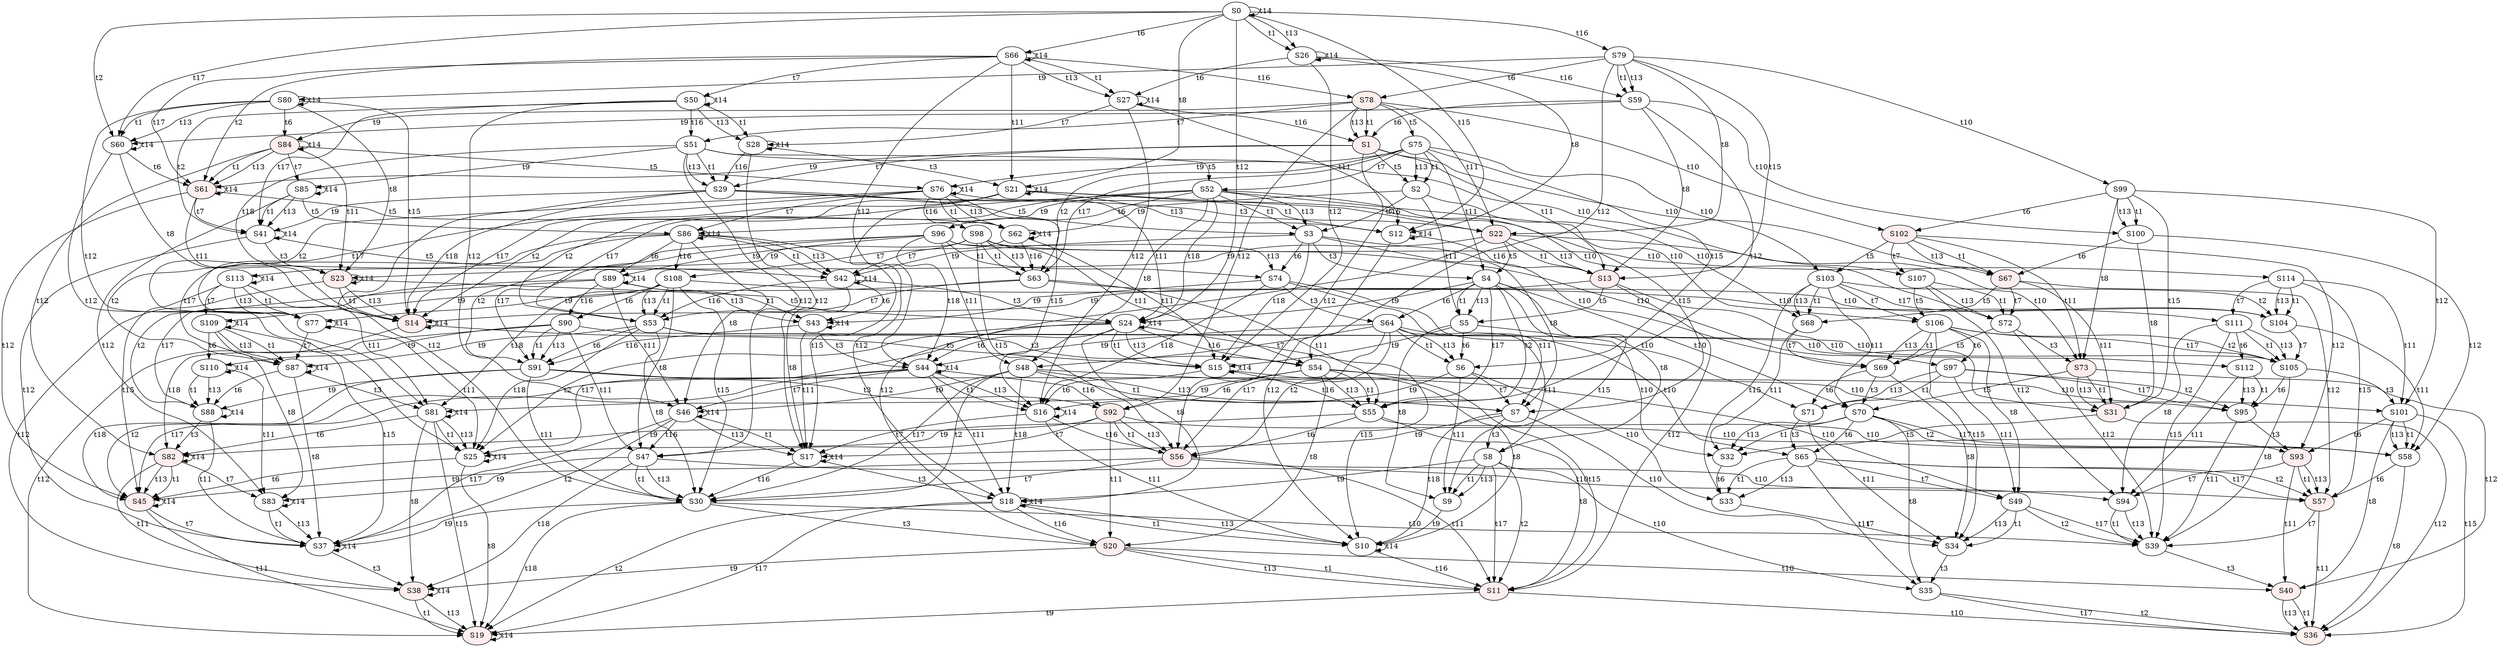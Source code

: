 digraph "SCdebug/41" {
node [fillcolor="#FFFFFF"]; S54 ;
node [fillcolor="#FFFFFF"]; S52 ;
node [fillcolor="#FFFFFF"]; S48 ;
node [fillcolor="#FFFFFF"]; S47 ;
node [style=filled fillcolor="#FFEEEE"]; S20 ;
node [fillcolor="#FFFFFF"]; S4 ;
node [fillcolor="#FFFFFF"]; S8 ;
node [fillcolor="#FFFFFF"]; S108 ;
node [fillcolor="#FFFFFF"]; S46 ;
node [style=filled fillcolor="#FFEEEE"]; S38 ;
node [fillcolor="#FFFFFF"]; S24 ;
node [fillcolor="#FFFFFF"]; S18 ;
node [fillcolor="#FFFFFF"]; S81 ;
node [fillcolor="#FFFFFF"]; S83 ;
node [fillcolor="#FFFFFF"]; S86 ;
node [fillcolor="#FFFFFF"]; S109 ;
node [fillcolor="#FFFFFF"]; S49 ;
node [style=filled fillcolor="#FFEEEE"]; S40 ;
node [fillcolor="#FFFFFF"]; S35 ;
node [fillcolor="#FFFFFF"]; S70 ;
node [fillcolor="#FFFFFF"]; S94 ;
node [fillcolor="#FFFFFF"]; S101 ;
node [fillcolor="#FFFFFF"]; S106 ;
node [fillcolor="#FFFFFF"]; S111 ;
node [style=filled fillcolor="#FFEEEE"]; S1 ;
node [style=filled fillcolor="#FFEEEE"]; S61 ;
node [fillcolor="#FFFFFF"]; S27 ;
node [style=filled fillcolor="#FFEEEE"]; S67 ;
node [fillcolor="#FFFFFF"]; S59 ;
node [fillcolor="#FFFFFF"]; S29 ;
node [style=filled fillcolor="#FFEEEE"]; S13 ;
node [fillcolor="#FFFFFF"]; S60 ;
node [fillcolor="#FFFFFF"]; S41 ;
node [fillcolor="#FFFFFF"]; S28 ;
node [fillcolor="#FFFFFF"]; S26 ;
node [fillcolor="#FFFFFF"]; S12 ;
node [style=filled fillcolor="#FFEEEE"]; S14 ;
node [style=filled fillcolor="#FFEEEE"]; S31 ;
node [fillcolor="#FFFFFF"]; S72 ;
node [fillcolor="#FFFFFF"]; S100 ;
node [style=filled fillcolor="#FFEEEE"]; S78 ;
node [fillcolor="#FFFFFF"]; S66 ;
node [style=filled fillcolor="#FFEEEE"]; S84 ;
node [style=filled fillcolor="#FFEEEE"]; S102 ;
node [fillcolor="#FFFFFF"]; S51 ;
node [style=filled fillcolor="#FFEEEE"]; S22 ;
node [fillcolor="#FFFFFF"]; S79 ;
node [fillcolor="#FFFFFF"]; S50 ;
node [style=filled fillcolor="#FFEEEE"]; S23 ;
node [fillcolor="#FFFFFF"]; S21 ;
node [fillcolor="#FFFFFF"]; S0 ;
node [fillcolor="#FFFFFF"]; S80 ;
node [fillcolor="#FFFFFF"]; S85 ;
node [style=filled fillcolor="#FFEEEE"]; S73 ;
node [fillcolor="#FFFFFF"]; S99 ;
node [fillcolor="#FFFFFF"]; S107 ;
node [fillcolor="#FFFFFF"]; S63 ;
node [style=filled fillcolor="#FFEEEE"]; S56 ;
node [fillcolor="#FFFFFF"]; S2 ;
node [fillcolor="#FFFFFF"]; S6 ;
node [fillcolor="#FFFFFF"]; S74 ;
node [fillcolor="#FFFFFF"]; S91 ;
node [fillcolor="#FFFFFF"]; S62 ;
node [style=filled fillcolor="#FFEEEE"]; S45 ;
node [fillcolor="#FFFFFF"]; S43 ;
node [fillcolor="#FFFFFF"]; S16 ;
node [fillcolor="#FFFFFF"]; S77 ;
node [fillcolor="#FFFFFF"]; S88 ;
node [style=filled fillcolor="#FFEEEE"]; S57 ;
node [fillcolor="#FFFFFF"]; S33 ;
node [fillcolor="#FFFFFF"]; S68 ;
node [fillcolor="#FFFFFF"]; S71 ;
node [fillcolor="#FFFFFF"]; S95 ;
node [fillcolor="#FFFFFF"]; S104 ;
node [fillcolor="#FFFFFF"]; S55 ;
node [fillcolor="#FFFFFF"]; S53 ;
node [fillcolor="#FFFFFF"]; S30 ;
node [fillcolor="#FFFFFF"]; S3 ;
node [fillcolor="#FFFFFF"]; S5 ;
node [fillcolor="#FFFFFF"]; S7 ;
node [fillcolor="#FFFFFF"]; S9 ;
node [style=filled fillcolor="#FFEEEE"]; S11 ;
node [fillcolor="#FFFFFF"]; S42 ;
node [fillcolor="#FFFFFF"]; S37 ;
node [fillcolor="#FFFFFF"]; S25 ;
node [fillcolor="#FFFFFF"]; S10 ;
node [fillcolor="#FFFFFF"]; S15 ;
node [fillcolor="#FFFFFF"]; S17 ;
node [style=filled fillcolor="#FFEEEE"]; S19 ;
node [fillcolor="#FFFFFF"]; S87 ;
node [fillcolor="#FFFFFF"]; S58 ;
node [fillcolor="#FFFFFF"]; S39 ;
node [style=filled fillcolor="#FFEEEE"]; S36 ;
node [fillcolor="#FFFFFF"]; S34 ;
node [fillcolor="#FFFFFF"]; S32 ;
node [fillcolor="#FFFFFF"]; S69 ;
node [fillcolor="#FFFFFF"]; S105 ;
node [fillcolor="#FFFFFF"]; S64 ;
node [fillcolor="#FFFFFF"]; S75 ;
node [fillcolor="#FFFFFF"]; S90 ;
node [style=filled fillcolor="#FFEEEE"]; S92 ;
node [fillcolor="#FFFFFF"]; S96 ;
node [fillcolor="#FFFFFF"]; S98 ;
node [fillcolor="#FFFFFF"]; S44 ;
node [fillcolor="#FFFFFF"]; S76 ;
node [style=filled fillcolor="#FFEEEE"]; S82 ;
node [fillcolor="#FFFFFF"]; S89 ;
node [fillcolor="#FFFFFF"]; S110 ;
node [fillcolor="#FFFFFF"]; S113 ;
node [fillcolor="#FFFFFF"]; S65 ;
node [style=filled fillcolor="#FFEEEE"]; S93 ;
node [fillcolor="#FFFFFF"]; S97 ;
node [fillcolor="#FFFFFF"]; S103 ;
node [fillcolor="#FFFFFF"]; S112 ;
node [fillcolor="#FFFFFF"]; S114 ;
S54 -> S92 [label=t6]
S54 -> S55 [label=t1]
S54 -> S55 [label=t13]
S54 -> S11 [label=t15]
S54 -> S101 [label=t10]
S54 -> S81 [label=t9]
S54 -> S20 [label=t8]
S52 -> S96 [label=t6]
S52 -> S53 [label=t2]
S52 -> S53 [label=t17]
S52 -> S3 [label=t1]
S52 -> S3 [label=t13]
S52 -> S7 [label=t15]
S52 -> S106 [label=t10]
S52 -> S24 [label=t18]
S52 -> S86 [label=t9]
S52 -> S48 [label=t8]
S48 -> S30 [label=t2]
S48 -> S30 [label=t17]
S48 -> S7 [label=t1]
S48 -> S7 [label=t13]
S48 -> S49 [label=t10]
S48 -> S46 [label=t9]
S48 -> S18 [label=t18]
S47 -> S30 [label=t1]
S47 -> S30 [label=t13]
S47 -> S94 [label=t10]
S47 -> S38 [label=t18]
S47 -> S83 [label=t9]
S20 -> S11 [label=t1]
S20 -> S11 [label=t13]
S20 -> S40 [label=t10]
S20 -> S38 [label=t9]
S4 -> S64 [label=t6]
S4 -> S55 [label=t2]
S4 -> S55 [label=t17]
S4 -> S5 [label=t1]
S4 -> S5 [label=t13]
S4 -> S9 [label=t15]
S4 -> S70 [label=t10]
S4 -> S24 [label=t9]
S4 -> S8 [label=t8]
S8 -> S9 [label=t1]
S8 -> S9 [label=t13]
S8 -> S11 [label=t2]
S8 -> S11 [label=t17]
S8 -> S35 [label=t10]
S8 -> S18 [label=t9]
S108 -> S90 [label=t6]
S108 -> S53 [label=t1]
S108 -> S53 [label=t13]
S108 -> S30 [label=t15]
S108 -> S111 [label=t10]
S108 -> S81 [label=t18]
S108 -> S109 [label=t9]
S108 -> S47 [label=t8]
S46 -> S37 [label=t2]
S46 -> S37 [label=t17]
S46 -> S17 [label=t1]
S46 -> S17 [label=t13]
S46 -> S46 [label=t14]
S46 -> S47 [label=t16]
S38 -> S19 [label=t1]
S38 -> S19 [label=t13]
S38 -> S38 [label=t14]
S24 -> S44 [label=t6]
S24 -> S25 [label=t2]
S24 -> S25 [label=t17]
S24 -> S10 [label=t15]
S24 -> S15 [label=t1]
S24 -> S15 [label=t13]
S24 -> S18 [label=t8]
S24 -> S24 [label=t14]
S24 -> S54 [label=t16]
S18 -> S10 [label=t1]
S18 -> S10 [label=t13]
S18 -> S19 [label=t2]
S18 -> S19 [label=t17]
S18 -> S18 [label=t14]
S18 -> S20 [label=t16]
S81 -> S82 [label=t6]
S81 -> S25 [label=t1]
S81 -> S25 [label=t13]
S81 -> S19 [label=t15]
S81 -> S38 [label=t8]
S81 -> S81 [label=t14]
S83 -> S37 [label=t1]
S83 -> S37 [label=t13]
S83 -> S83 [label=t14]
S86 -> S89 [label=t6]
S86 -> S42 [label=t1]
S86 -> S42 [label=t13]
S86 -> S17 [label=t15]
S86 -> S87 [label=t2]
S86 -> S87 [label=t17]
S86 -> S46 [label=t8]
S86 -> S86 [label=t14]
S86 -> S108 [label=t16]
S109 -> S110 [label=t6]
S109 -> S37 [label=t15]
S109 -> S87 [label=t1]
S109 -> S87 [label=t13]
S109 -> S83 [label=t8]
S109 -> S109 [label=t14]
S49 -> S39 [label=t2]
S49 -> S39 [label=t17]
S49 -> S34 [label=t1]
S49 -> S34 [label=t13]
S40 -> S36 [label=t1]
S40 -> S36 [label=t13]
S35 -> S36 [label=t2]
S35 -> S36 [label=t17]
S70 -> S65 [label=t6]
S70 -> S58 [label=t2]
S70 -> S58 [label=t17]
S70 -> S32 [label=t1]
S70 -> S32 [label=t13]
S70 -> S35 [label=t8]
S94 -> S39 [label=t1]
S94 -> S39 [label=t13]
S101 -> S93 [label=t6]
S101 -> S58 [label=t1]
S101 -> S58 [label=t13]
S101 -> S36 [label=t15]
S101 -> S40 [label=t8]
S106 -> S97 [label=t6]
S106 -> S34 [label=t15]
S106 -> S69 [label=t1]
S106 -> S69 [label=t13]
S106 -> S105 [label=t2]
S106 -> S105 [label=t17]
S106 -> S49 [label=t8]
S111 -> S112 [label=t6]
S111 -> S39 [label=t15]
S111 -> S105 [label=t1]
S111 -> S105 [label=t13]
S111 -> S94 [label=t8]
S1 -> S56 [label=t12]
S1 -> S2 [label=t5]
S1 -> S29 [label=t7]
S1 -> S13 [label=t11]
S1 -> S67 [label=t10]
S1 -> S61 [label=t9]
S61 -> S62 [label=t5]
S61 -> S45 [label=t12]
S61 -> S41 [label=t7]
S61 -> S14 [label=t11]
S61 -> S61 [label=t14]
S27 -> S16 [label=t12]
S27 -> S28 [label=t7]
S27 -> S12 [label=t11]
S27 -> S27 [label=t14]
S27 -> S1 [label=t16]
S67 -> S57 [label=t12]
S67 -> S68 [label=t5]
S67 -> S31 [label=t11]
S67 -> S72 [label=t7]
S59 -> S55 [label=t12]
S59 -> S100 [label=t10]
S59 -> S60 [label=t9]
S59 -> S1 [label=t6]
S59 -> S13 [label=t8]
S29 -> S30 [label=t12]
S29 -> S3 [label=t5]
S29 -> S22 [label=t3]
S29 -> S72 [label=t10]
S29 -> S41 [label=t9]
S29 -> S14 [label=t18]
S13 -> S5 [label=t5]
S13 -> S11 [label=t12]
S13 -> S31 [label=t10]
S13 -> S14 [label=t9]
S60 -> S25 [label=t12]
S60 -> S61 [label=t6]
S60 -> S14 [label=t8]
S60 -> S60 [label=t14]
S41 -> S42 [label=t5]
S41 -> S37 [label=t12]
S41 -> S23 [label=t3]
S41 -> S41 [label=t14]
S28 -> S17 [label=t12]
S28 -> S21 [label=t3]
S28 -> S28 [label=t14]
S28 -> S29 [label=t16]
S26 -> S15 [label=t12]
S26 -> S27 [label=t6]
S26 -> S12 [label=t8]
S26 -> S26 [label=t14]
S26 -> S59 [label=t16]
S12 -> S10 [label=t12]
S12 -> S12 [label=t14]
S12 -> S13 [label=t16]
S14 -> S15 [label=t5]
S14 -> S19 [label=t12]
S14 -> S14 [label=t14]
S31 -> S36 [label=t12]
S31 -> S32 [label=t5]
S72 -> S39 [label=t12]
S72 -> S69 [label=t5]
S72 -> S73 [label=t3]
S100 -> S58 [label=t12]
S100 -> S31 [label=t8]
S100 -> S67 [label=t6]
S78 -> S75 [label=t5]
S78 -> S92 [label=t12]
S78 -> S51 [label=t7]
S78 -> S22 [label=t11]
S78 -> S102 [label=t10]
S78 -> S84 [label=t9]
S78 -> S1 [label=t1]
S78 -> S1 [label=t13]
S66 -> S44 [label=t12]
S66 -> S50 [label=t7]
S66 -> S21 [label=t11]
S66 -> S27 [label=t1]
S66 -> S61 [label=t2]
S66 -> S27 [label=t13]
S66 -> S61 [label=t17]
S66 -> S66 [label=t14]
S66 -> S78 [label=t16]
S84 -> S76 [label=t5]
S84 -> S82 [label=t12]
S84 -> S23 [label=t11]
S84 -> S85 [label=t7]
S84 -> S61 [label=t1]
S84 -> S61 [label=t13]
S84 -> S84 [label=t14]
S102 -> S93 [label=t12]
S102 -> S103 [label=t5]
S102 -> S73 [label=t11]
S102 -> S107 [label=t7]
S102 -> S67 [label=t1]
S102 -> S67 [label=t13]
S51 -> S107 [label=t10]
S51 -> S23 [label=t18]
S51 -> S85 [label=t9]
S51 -> S29 [label=t1]
S51 -> S29 [label=t13]
S51 -> S52 [label=t5]
S51 -> S47 [label=t12]
S22 -> S73 [label=t10]
S22 -> S23 [label=t9]
S22 -> S13 [label=t1]
S22 -> S13 [label=t13]
S22 -> S4 [label=t5]
S22 -> S20 [label=t12]
S79 -> S99 [label=t10]
S79 -> S80 [label=t9]
S79 -> S22 [label=t8]
S79 -> S59 [label=t1]
S79 -> S59 [label=t13]
S79 -> S13 [label=t15]
S79 -> S54 [label=t12]
S79 -> S78 [label=t6]
S50 -> S28 [label=t1]
S50 -> S41 [label=t2]
S50 -> S28 [label=t13]
S50 -> S41 [label=t17]
S50 -> S46 [label=t12]
S50 -> S50 [label=t14]
S50 -> S51 [label=t16]
S23 -> S14 [label=t1]
S23 -> S14 [label=t13]
S23 -> S24 [label=t5]
S23 -> S38 [label=t12]
S23 -> S23 [label=t14]
S21 -> S12 [label=t1]
S21 -> S14 [label=t2]
S21 -> S12 [label=t13]
S21 -> S14 [label=t17]
S21 -> S18 [label=t12]
S21 -> S21 [label=t14]
S21 -> S22 [label=t16]
S0 -> S21 [label=t8]
S0 -> S26 [label=t1]
S0 -> S60 [label=t2]
S0 -> S26 [label=t13]
S0 -> S12 [label=t15]
S0 -> S60 [label=t17]
S0 -> S24 [label=t12]
S0 -> S66 [label=t6]
S0 -> S0 [label=t14]
S0 -> S79 [label=t16]
S80 -> S23 [label=t8]
S80 -> S60 [label=t1]
S80 -> S60 [label=t13]
S80 -> S14 [label=t15]
S80 -> S81 [label=t12]
S80 -> S84 [label=t6]
S80 -> S80 [label=t14]
S85 -> S41 [label=t1]
S85 -> S41 [label=t13]
S85 -> S86 [label=t5]
S85 -> S83 [label=t12]
S85 -> S85 [label=t14]
S73 -> S31 [label=t1]
S73 -> S31 [label=t13]
S73 -> S70 [label=t5]
S73 -> S40 [label=t12]
S99 -> S73 [label=t8]
S99 -> S100 [label=t1]
S99 -> S100 [label=t13]
S99 -> S31 [label=t15]
S99 -> S101 [label=t12]
S99 -> S102 [label=t6]
S107 -> S72 [label=t1]
S107 -> S72 [label=t13]
S107 -> S106 [label=t5]
S107 -> S94 [label=t12]
S63 -> S55 [label=t11]
S63 -> S53 [label=t7]
S63 -> S104 [label=t10]
S63 -> S77 [label=t9]
S56 -> S30 [label=t7]
S56 -> S11 [label=t11]
S56 -> S57 [label=t10]
S56 -> S45 [label=t9]
S2 -> S3 [label=t7]
S2 -> S5 [label=t11]
S2 -> S68 [label=t10]
S2 -> S62 [label=t9]
S6 -> S7 [label=t7]
S6 -> S9 [label=t11]
S6 -> S33 [label=t10]
S6 -> S16 [label=t9]
S74 -> S64 [label=t3]
S74 -> S7 [label=t11]
S74 -> S71 [label=t10]
S74 -> S43 [label=t9]
S74 -> S16 [label=t18]
S91 -> S92 [label=t3]
S91 -> S30 [label=t11]
S91 -> S95 [label=t10]
S91 -> S45 [label=t18]
S91 -> S88 [label=t9]
S62 -> S42 [label=t7]
S62 -> S15 [label=t11]
S62 -> S62 [label=t14]
S62 -> S63 [label=t16]
S45 -> S37 [label=t7]
S45 -> S19 [label=t11]
S45 -> S45 [label=t14]
S43 -> S44 [label=t3]
S43 -> S17 [label=t11]
S43 -> S43 [label=t14]
S43 -> S91 [label=t16]
S16 -> S10 [label=t11]
S16 -> S17 [label=t7]
S16 -> S16 [label=t14]
S16 -> S56 [label=t16]
S77 -> S25 [label=t11]
S77 -> S87 [label=t7]
S77 -> S77 [label=t14]
S88 -> S82 [label=t3]
S88 -> S37 [label=t11]
S88 -> S88 [label=t14]
S57 -> S39 [label=t7]
S57 -> S36 [label=t11]
S33 -> S34 [label=t7]
S68 -> S32 [label=t11]
S68 -> S69 [label=t7]
S71 -> S65 [label=t3]
S71 -> S34 [label=t11]
S95 -> S93 [label=t3]
S95 -> S39 [label=t11]
S104 -> S58 [label=t11]
S104 -> S105 [label=t7]
S55 -> S58 [label=t10]
S55 -> S25 [label=t9]
S55 -> S56 [label=t6]
S55 -> S11 [label=t8]
S53 -> S105 [label=t10]
S53 -> S25 [label=t18]
S53 -> S87 [label=t9]
S53 -> S54 [label=t3]
S53 -> S91 [label=t6]
S53 -> S30 [label=t8]
S30 -> S39 [label=t10]
S30 -> S37 [label=t9]
S30 -> S19 [label=t18]
S30 -> S20 [label=t3]
S3 -> S69 [label=t10]
S3 -> S42 [label=t9]
S3 -> S15 [label=t18]
S3 -> S4 [label=t3]
S3 -> S74 [label=t6]
S3 -> S7 [label=t8]
S5 -> S32 [label=t10]
S5 -> S15 [label=t9]
S5 -> S6 [label=t6]
S5 -> S9 [label=t8]
S7 -> S34 [label=t10]
S7 -> S10 [label=t18]
S7 -> S17 [label=t9]
S7 -> S8 [label=t3]
S9 -> S10 [label=t9]
S11 -> S36 [label=t10]
S11 -> S19 [label=t9]
S42 -> S24 [label=t3]
S42 -> S43 [label=t6]
S42 -> S17 [label=t8]
S42 -> S42 [label=t14]
S42 -> S53 [label=t16]
S37 -> S38 [label=t3]
S37 -> S37 [label=t14]
S25 -> S45 [label=t6]
S25 -> S19 [label=t8]
S25 -> S25 [label=t14]
S10 -> S10 [label=t14]
S10 -> S11 [label=t16]
S15 -> S10 [label=t8]
S15 -> S16 [label=t6]
S15 -> S15 [label=t14]
S15 -> S55 [label=t16]
S17 -> S18 [label=t3]
S17 -> S17 [label=t14]
S17 -> S30 [label=t16]
S19 -> S19 [label=t14]
S87 -> S37 [label=t8]
S87 -> S81 [label=t3]
S87 -> S88 [label=t6]
S87 -> S87 [label=t14]
S58 -> S57 [label=t6]
S58 -> S36 [label=t8]
S39 -> S40 [label=t3]
S34 -> S35 [label=t3]
S32 -> S33 [label=t6]
S69 -> S34 [label=t8]
S69 -> S70 [label=t3]
S69 -> S71 [label=t6]
S105 -> S39 [label=t8]
S105 -> S101 [label=t3]
S105 -> S95 [label=t6]
S64 -> S65 [label=t10]
S64 -> S44 [label=t9]
S64 -> S6 [label=t1]
S64 -> S56 [label=t2]
S64 -> S6 [label=t13]
S64 -> S56 [label=t17]
S64 -> S48 [label=t7]
S64 -> S8 [label=t11]
S75 -> S103 [label=t10]
S75 -> S76 [label=t9]
S75 -> S2 [label=t1]
S75 -> S63 [label=t2]
S75 -> S2 [label=t13]
S75 -> S6 [label=t15]
S75 -> S63 [label=t17]
S75 -> S52 [label=t7]
S75 -> S4 [label=t11]
S90 -> S112 [label=t10]
S90 -> S82 [label=t18]
S90 -> S110 [label=t9]
S90 -> S91 [label=t1]
S90 -> S91 [label=t13]
S90 -> S47 [label=t11]
S92 -> S93 [label=t10]
S92 -> S82 [label=t9]
S92 -> S56 [label=t1]
S92 -> S56 [label=t13]
S92 -> S47 [label=t7]
S92 -> S20 [label=t11]
S96 -> S97 [label=t10]
S96 -> S44 [label=t18]
S96 -> S89 [label=t9]
S96 -> S74 [label=t1]
S96 -> S91 [label=t2]
S96 -> S74 [label=t13]
S96 -> S91 [label=t17]
S96 -> S48 [label=t11]
S98 -> S114 [label=t10]
S98 -> S113 [label=t9]
S98 -> S63 [label=t1]
S98 -> S63 [label=t13]
S98 -> S56 [label=t15]
S98 -> S108 [label=t7]
S98 -> S54 [label=t11]
S44 -> S16 [label=t1]
S44 -> S45 [label=t2]
S44 -> S16 [label=t13]
S44 -> S45 [label=t17]
S44 -> S46 [label=t7]
S44 -> S18 [label=t11]
S44 -> S44 [label=t14]
S44 -> S92 [label=t16]
S76 -> S62 [label=t1]
S76 -> S77 [label=t2]
S76 -> S62 [label=t13]
S76 -> S16 [label=t15]
S76 -> S77 [label=t17]
S76 -> S86 [label=t7]
S76 -> S24 [label=t11]
S76 -> S76 [label=t14]
S76 -> S98 [label=t16]
S82 -> S45 [label=t1]
S82 -> S45 [label=t13]
S82 -> S83 [label=t7]
S82 -> S38 [label=t11]
S82 -> S82 [label=t14]
S89 -> S43 [label=t1]
S89 -> S88 [label=t2]
S89 -> S43 [label=t13]
S89 -> S88 [label=t17]
S89 -> S46 [label=t11]
S89 -> S89 [label=t14]
S89 -> S90 [label=t16]
S110 -> S88 [label=t1]
S110 -> S88 [label=t13]
S110 -> S83 [label=t11]
S110 -> S110 [label=t14]
S113 -> S77 [label=t1]
S113 -> S77 [label=t13]
S113 -> S45 [label=t15]
S113 -> S109 [label=t7]
S113 -> S81 [label=t11]
S113 -> S113 [label=t14]
S65 -> S33 [label=t1]
S65 -> S57 [label=t2]
S65 -> S33 [label=t13]
S65 -> S57 [label=t17]
S65 -> S49 [label=t7]
S65 -> S35 [label=t11]
S93 -> S57 [label=t1]
S93 -> S57 [label=t13]
S93 -> S94 [label=t7]
S93 -> S40 [label=t11]
S97 -> S71 [label=t1]
S97 -> S95 [label=t2]
S97 -> S71 [label=t13]
S97 -> S95 [label=t17]
S97 -> S49 [label=t11]
S103 -> S68 [label=t1]
S103 -> S104 [label=t2]
S103 -> S68 [label=t13]
S103 -> S33 [label=t15]
S103 -> S104 [label=t17]
S103 -> S106 [label=t7]
S103 -> S70 [label=t11]
S112 -> S95 [label=t1]
S112 -> S95 [label=t13]
S112 -> S94 [label=t11]
S114 -> S104 [label=t1]
S114 -> S104 [label=t13]
S114 -> S57 [label=t15]
S114 -> S111 [label=t7]
S114 -> S101 [label=t11]
}